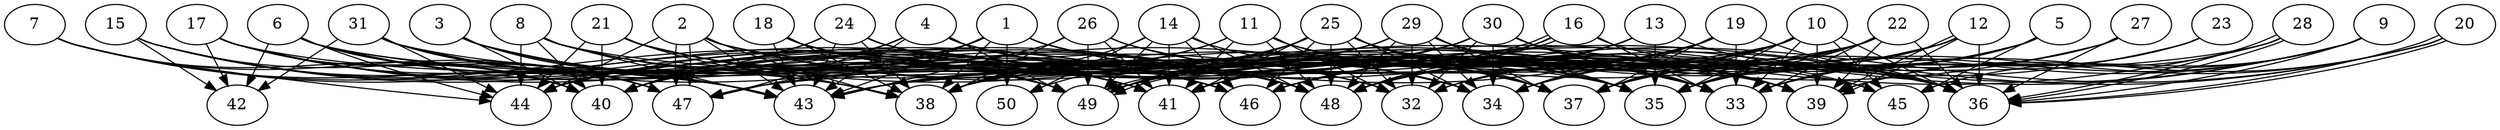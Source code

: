 // DAG automatically generated by daggen at Tue Aug  6 16:32:29 2019
// ./daggen --dot -n 50 --ccr 0.4 --fat 0.8 --regular 0.5 --density 0.7 --mindata 5242880 --maxdata 52428800 
digraph G {
  1 [size="110215680", alpha="0.07", expect_size="44086272"] 
  1 -> 33 [size ="44086272"]
  1 -> 34 [size ="44086272"]
  1 -> 36 [size ="44086272"]
  1 -> 37 [size ="44086272"]
  1 -> 38 [size ="44086272"]
  1 -> 40 [size ="44086272"]
  1 -> 43 [size ="44086272"]
  1 -> 47 [size ="44086272"]
  1 -> 50 [size ="44086272"]
  2 [size="74324480", alpha="0.08", expect_size="29729792"] 
  2 -> 33 [size ="29729792"]
  2 -> 35 [size ="29729792"]
  2 -> 36 [size ="29729792"]
  2 -> 38 [size ="29729792"]
  2 -> 43 [size ="29729792"]
  2 -> 44 [size ="29729792"]
  2 -> 47 [size ="29729792"]
  2 -> 47 [size ="29729792"]
  2 -> 48 [size ="29729792"]
  3 [size="85998080", alpha="0.20", expect_size="34399232"] 
  3 -> 38 [size ="34399232"]
  3 -> 40 [size ="34399232"]
  3 -> 43 [size ="34399232"]
  3 -> 46 [size ="34399232"]
  3 -> 48 [size ="34399232"]
  4 [size="80304640", alpha="0.04", expect_size="32121856"] 
  4 -> 33 [size ="32121856"]
  4 -> 34 [size ="32121856"]
  4 -> 35 [size ="32121856"]
  4 -> 40 [size ="32121856"]
  4 -> 43 [size ="32121856"]
  4 -> 47 [size ="32121856"]
  4 -> 48 [size ="32121856"]
  4 -> 49 [size ="32121856"]
  5 [size="41336320", alpha="0.16", expect_size="16534528"] 
  5 -> 32 [size ="16534528"]
  5 -> 33 [size ="16534528"]
  5 -> 34 [size ="16534528"]
  5 -> 35 [size ="16534528"]
  5 -> 37 [size ="16534528"]
  5 -> 45 [size ="16534528"]
  5 -> 48 [size ="16534528"]
  6 [size="62855680", alpha="0.16", expect_size="25142272"] 
  6 -> 35 [size ="25142272"]
  6 -> 40 [size ="25142272"]
  6 -> 42 [size ="25142272"]
  6 -> 43 [size ="25142272"]
  6 -> 44 [size ="25142272"]
  6 -> 45 [size ="25142272"]
  6 -> 48 [size ="25142272"]
  6 -> 49 [size ="25142272"]
  7 [size="104606720", alpha="0.08", expect_size="41842688"] 
  7 -> 40 [size ="41842688"]
  7 -> 41 [size ="41842688"]
  7 -> 43 [size ="41842688"]
  7 -> 44 [size ="41842688"]
  7 -> 47 [size ="41842688"]
  7 -> 49 [size ="41842688"]
  8 [size="61644800", alpha="0.04", expect_size="24657920"] 
  8 -> 32 [size ="24657920"]
  8 -> 36 [size ="24657920"]
  8 -> 40 [size ="24657920"]
  8 -> 41 [size ="24657920"]
  8 -> 43 [size ="24657920"]
  8 -> 44 [size ="24657920"]
  8 -> 46 [size ="24657920"]
  8 -> 49 [size ="24657920"]
  9 [size="18854400", alpha="0.02", expect_size="7541760"] 
  9 -> 35 [size ="7541760"]
  9 -> 36 [size ="7541760"]
  9 -> 37 [size ="7541760"]
  9 -> 39 [size ="7541760"]
  9 -> 41 [size ="7541760"]
  9 -> 45 [size ="7541760"]
  9 -> 46 [size ="7541760"]
  10 [size="57497600", alpha="0.01", expect_size="22999040"] 
  10 -> 33 [size ="22999040"]
  10 -> 34 [size ="22999040"]
  10 -> 35 [size ="22999040"]
  10 -> 36 [size ="22999040"]
  10 -> 37 [size ="22999040"]
  10 -> 39 [size ="22999040"]
  10 -> 41 [size ="22999040"]
  10 -> 43 [size ="22999040"]
  10 -> 45 [size ="22999040"]
  10 -> 46 [size ="22999040"]
  10 -> 47 [size ="22999040"]
  10 -> 48 [size ="22999040"]
  11 [size="32174080", alpha="0.10", expect_size="12869632"] 
  11 -> 32 [size ="12869632"]
  11 -> 37 [size ="12869632"]
  11 -> 38 [size ="12869632"]
  11 -> 39 [size ="12869632"]
  11 -> 41 [size ="12869632"]
  11 -> 43 [size ="12869632"]
  11 -> 48 [size ="12869632"]
  12 [size="70917120", alpha="0.15", expect_size="28366848"] 
  12 -> 35 [size ="28366848"]
  12 -> 36 [size ="28366848"]
  12 -> 39 [size ="28366848"]
  12 -> 39 [size ="28366848"]
  12 -> 41 [size ="28366848"]
  12 -> 46 [size ="28366848"]
  12 -> 48 [size ="28366848"]
  12 -> 49 [size ="28366848"]
  13 [size="119692800", alpha="0.07", expect_size="47877120"] 
  13 -> 35 [size ="47877120"]
  13 -> 36 [size ="47877120"]
  13 -> 41 [size ="47877120"]
  13 -> 46 [size ="47877120"]
  13 -> 48 [size ="47877120"]
  13 -> 49 [size ="47877120"]
  14 [size="118745600", alpha="0.07", expect_size="47498240"] 
  14 -> 37 [size ="47498240"]
  14 -> 38 [size ="47498240"]
  14 -> 41 [size ="47498240"]
  14 -> 46 [size ="47498240"]
  14 -> 48 [size ="47498240"]
  14 -> 49 [size ="47498240"]
  14 -> 50 [size ="47498240"]
  15 [size="23797760", alpha="0.20", expect_size="9519104"] 
  15 -> 41 [size ="9519104"]
  15 -> 42 [size ="9519104"]
  15 -> 43 [size ="9519104"]
  15 -> 46 [size ="9519104"]
  15 -> 47 [size ="9519104"]
  15 -> 49 [size ="9519104"]
  16 [size="118190080", alpha="0.06", expect_size="47276032"] 
  16 -> 33 [size ="47276032"]
  16 -> 36 [size ="47276032"]
  16 -> 41 [size ="47276032"]
  16 -> 48 [size ="47276032"]
  16 -> 49 [size ="47276032"]
  16 -> 49 [size ="47276032"]
  17 [size="92108800", alpha="0.08", expect_size="36843520"] 
  17 -> 39 [size ="36843520"]
  17 -> 40 [size ="36843520"]
  17 -> 41 [size ="36843520"]
  17 -> 42 [size ="36843520"]
  17 -> 43 [size ="36843520"]
  17 -> 46 [size ="36843520"]
  17 -> 47 [size ="36843520"]
  17 -> 48 [size ="36843520"]
  18 [size="23951360", alpha="0.16", expect_size="9580544"] 
  18 -> 32 [size ="9580544"]
  18 -> 38 [size ="9580544"]
  18 -> 43 [size ="9580544"]
  18 -> 46 [size ="9580544"]
  18 -> 48 [size ="9580544"]
  18 -> 49 [size ="9580544"]
  19 [size="47283200", alpha="0.15", expect_size="18913280"] 
  19 -> 32 [size ="18913280"]
  19 -> 33 [size ="18913280"]
  19 -> 34 [size ="18913280"]
  19 -> 36 [size ="18913280"]
  19 -> 37 [size ="18913280"]
  19 -> 43 [size ="18913280"]
  19 -> 46 [size ="18913280"]
  19 -> 48 [size ="18913280"]
  19 -> 49 [size ="18913280"]
  20 [size="60200960", alpha="0.05", expect_size="24080384"] 
  20 -> 33 [size ="24080384"]
  20 -> 35 [size ="24080384"]
  20 -> 36 [size ="24080384"]
  20 -> 36 [size ="24080384"]
  20 -> 46 [size ="24080384"]
  20 -> 48 [size ="24080384"]
  21 [size="66703360", alpha="0.12", expect_size="26681344"] 
  21 -> 33 [size ="26681344"]
  21 -> 37 [size ="26681344"]
  21 -> 38 [size ="26681344"]
  21 -> 40 [size ="26681344"]
  21 -> 41 [size ="26681344"]
  21 -> 44 [size ="26681344"]
  21 -> 46 [size ="26681344"]
  21 -> 49 [size ="26681344"]
  22 [size="125987840", alpha="0.09", expect_size="50395136"] 
  22 -> 33 [size ="50395136"]
  22 -> 35 [size ="50395136"]
  22 -> 36 [size ="50395136"]
  22 -> 37 [size ="50395136"]
  22 -> 38 [size ="50395136"]
  22 -> 39 [size ="50395136"]
  22 -> 41 [size ="50395136"]
  22 -> 43 [size ="50395136"]
  22 -> 48 [size ="50395136"]
  23 [size="96998400", alpha="0.18", expect_size="38799360"] 
  23 -> 33 [size ="38799360"]
  23 -> 39 [size ="38799360"]
  23 -> 48 [size ="38799360"]
  24 [size="17582080", alpha="0.18", expect_size="7032832"] 
  24 -> 35 [size ="7032832"]
  24 -> 37 [size ="7032832"]
  24 -> 38 [size ="7032832"]
  24 -> 39 [size ="7032832"]
  24 -> 40 [size ="7032832"]
  24 -> 43 [size ="7032832"]
  24 -> 44 [size ="7032832"]
  24 -> 46 [size ="7032832"]
  24 -> 48 [size ="7032832"]
  25 [size="58839040", alpha="0.04", expect_size="23535616"] 
  25 -> 32 [size ="23535616"]
  25 -> 33 [size ="23535616"]
  25 -> 34 [size ="23535616"]
  25 -> 35 [size ="23535616"]
  25 -> 37 [size ="23535616"]
  25 -> 38 [size ="23535616"]
  25 -> 41 [size ="23535616"]
  25 -> 46 [size ="23535616"]
  25 -> 48 [size ="23535616"]
  25 -> 49 [size ="23535616"]
  25 -> 50 [size ="23535616"]
  26 [size="57472000", alpha="0.18", expect_size="22988800"] 
  26 -> 34 [size ="22988800"]
  26 -> 38 [size ="22988800"]
  26 -> 39 [size ="22988800"]
  26 -> 41 [size ="22988800"]
  26 -> 43 [size ="22988800"]
  26 -> 49 [size ="22988800"]
  27 [size="90885120", alpha="0.07", expect_size="36354048"] 
  27 -> 33 [size ="36354048"]
  27 -> 36 [size ="36354048"]
  27 -> 37 [size ="36354048"]
  27 -> 49 [size ="36354048"]
  28 [size="22356480", alpha="0.05", expect_size="8942592"] 
  28 -> 36 [size ="8942592"]
  28 -> 36 [size ="8942592"]
  28 -> 38 [size ="8942592"]
  28 -> 39 [size ="8942592"]
  28 -> 49 [size ="8942592"]
  29 [size="117928960", alpha="0.03", expect_size="47171584"] 
  29 -> 32 [size ="47171584"]
  29 -> 33 [size ="47171584"]
  29 -> 34 [size ="47171584"]
  29 -> 35 [size ="47171584"]
  29 -> 37 [size ="47171584"]
  29 -> 39 [size ="47171584"]
  29 -> 40 [size ="47171584"]
  29 -> 43 [size ="47171584"]
  29 -> 47 [size ="47171584"]
  29 -> 48 [size ="47171584"]
  30 [size="90260480", alpha="0.09", expect_size="36104192"] 
  30 -> 32 [size ="36104192"]
  30 -> 33 [size ="36104192"]
  30 -> 34 [size ="36104192"]
  30 -> 36 [size ="36104192"]
  30 -> 39 [size ="36104192"]
  30 -> 40 [size ="36104192"]
  30 -> 44 [size ="36104192"]
  30 -> 45 [size ="36104192"]
  30 -> 47 [size ="36104192"]
  30 -> 49 [size ="36104192"]
  31 [size="121635840", alpha="0.19", expect_size="48654336"] 
  31 -> 34 [size ="48654336"]
  31 -> 36 [size ="48654336"]
  31 -> 38 [size ="48654336"]
  31 -> 42 [size ="48654336"]
  31 -> 43 [size ="48654336"]
  31 -> 44 [size ="48654336"]
  31 -> 47 [size ="48654336"]
  31 -> 48 [size ="48654336"]
  31 -> 49 [size ="48654336"]
  32 [size="73233920", alpha="0.18", expect_size="29293568"] 
  33 [size="124236800", alpha="0.15", expect_size="49694720"] 
  34 [size="111610880", alpha="0.10", expect_size="44644352"] 
  35 [size="102556160", alpha="0.07", expect_size="41022464"] 
  36 [size="125299200", alpha="0.01", expect_size="50119680"] 
  37 [size="111626240", alpha="0.10", expect_size="44650496"] 
  38 [size="35072000", alpha="0.20", expect_size="14028800"] 
  39 [size="62141440", alpha="0.15", expect_size="24856576"] 
  40 [size="80616960", alpha="0.19", expect_size="32246784"] 
  41 [size="16926720", alpha="0.12", expect_size="6770688"] 
  42 [size="126069760", alpha="0.04", expect_size="50427904"] 
  43 [size="111959040", alpha="0.10", expect_size="44783616"] 
  44 [size="81187840", alpha="0.17", expect_size="32475136"] 
  45 [size="21424640", alpha="0.12", expect_size="8569856"] 
  46 [size="61332480", alpha="0.14", expect_size="24532992"] 
  47 [size="70062080", alpha="0.09", expect_size="28024832"] 
  48 [size="126615040", alpha="0.06", expect_size="50646016"] 
  49 [size="123878400", alpha="0.01", expect_size="49551360"] 
  50 [size="96023040", alpha="0.09", expect_size="38409216"] 
}
